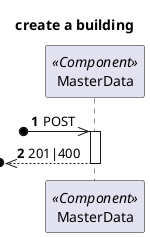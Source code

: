 @startuml
'https://plantuml.com/sequence-diagram

autonumber

skinparam packageStyle rect

title create a building

participant "MasterData" as MD <<Component>>

?o->> MD : POST

activate MD
?o<<-- MD : 201|400
deactivate MD
@enduml
